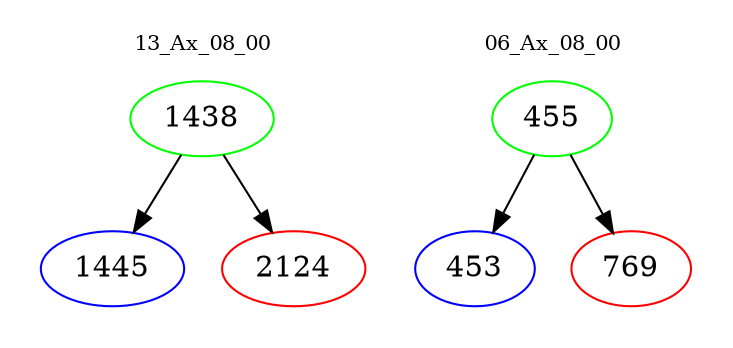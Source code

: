 digraph{
subgraph cluster_0 {
color = white
label = "13_Ax_08_00";
fontsize=10;
T0_1438 [label="1438", color="green"]
T0_1438 -> T0_1445 [color="black"]
T0_1445 [label="1445", color="blue"]
T0_1438 -> T0_2124 [color="black"]
T0_2124 [label="2124", color="red"]
}
subgraph cluster_1 {
color = white
label = "06_Ax_08_00";
fontsize=10;
T1_455 [label="455", color="green"]
T1_455 -> T1_453 [color="black"]
T1_453 [label="453", color="blue"]
T1_455 -> T1_769 [color="black"]
T1_769 [label="769", color="red"]
}
}

